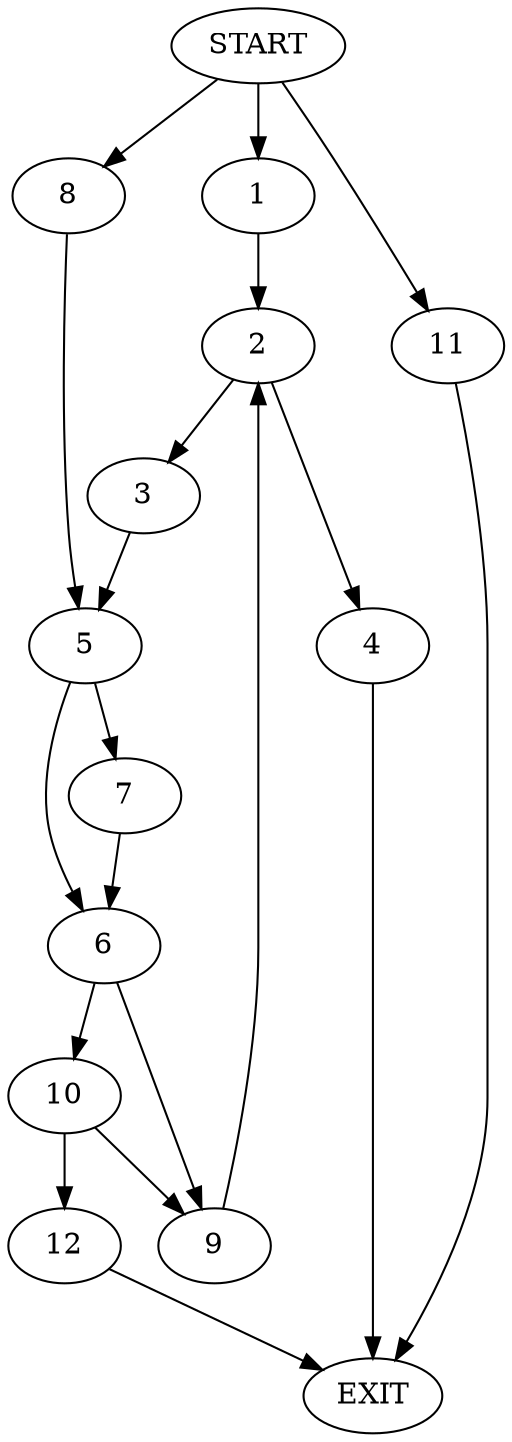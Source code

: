 digraph {
0 [label="START"]
13 [label="EXIT"]
0 -> 1
1 -> 2
2 -> 3
2 -> 4
3 -> 5
4 -> 13
5 -> 6
5 -> 7
0 -> 8
8 -> 5
7 -> 6
6 -> 9
6 -> 10
0 -> 11
11 -> 13
10 -> 9
10 -> 12
9 -> 2
12 -> 13
}
